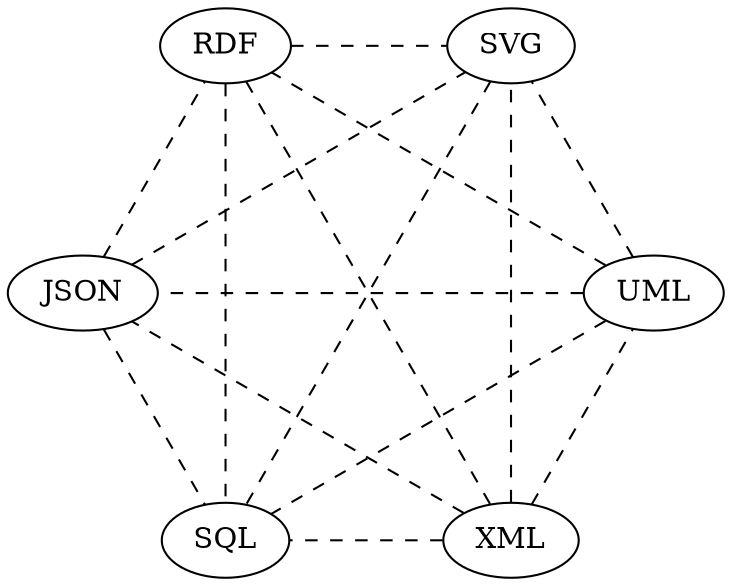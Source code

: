 graph lotsameans {

	layout="circo";
	
	xml[label="XML"];
	uml[label="UML"];
	json[label="JSON"];
	
	rdf[label="RDF"];
	dot[label="SVG"];
	
	sql[label="SQL"];
	
	xml -- uml[style="dashed"];
	xml -- json[style="dashed"];
	xml -- rdf[style="dashed"];
	xml -- dot[style="dashed"];
	xml -- sql[style="dashed"];

	uml -- json[style="dashed"];
	uml -- rdf[style="dashed"];
	uml -- dot[style="dashed"];
	uml -- sql[style="dashed"];
	
	json -- rdf[style="dashed"];
	json -- dot[style="dashed"];
	json -- sql[style="dashed"];
	
	rdf -- dot[style="dashed"];
	rdf -- sql[style="dashed"];
	
	dot -- sql[style="dashed"];

}
